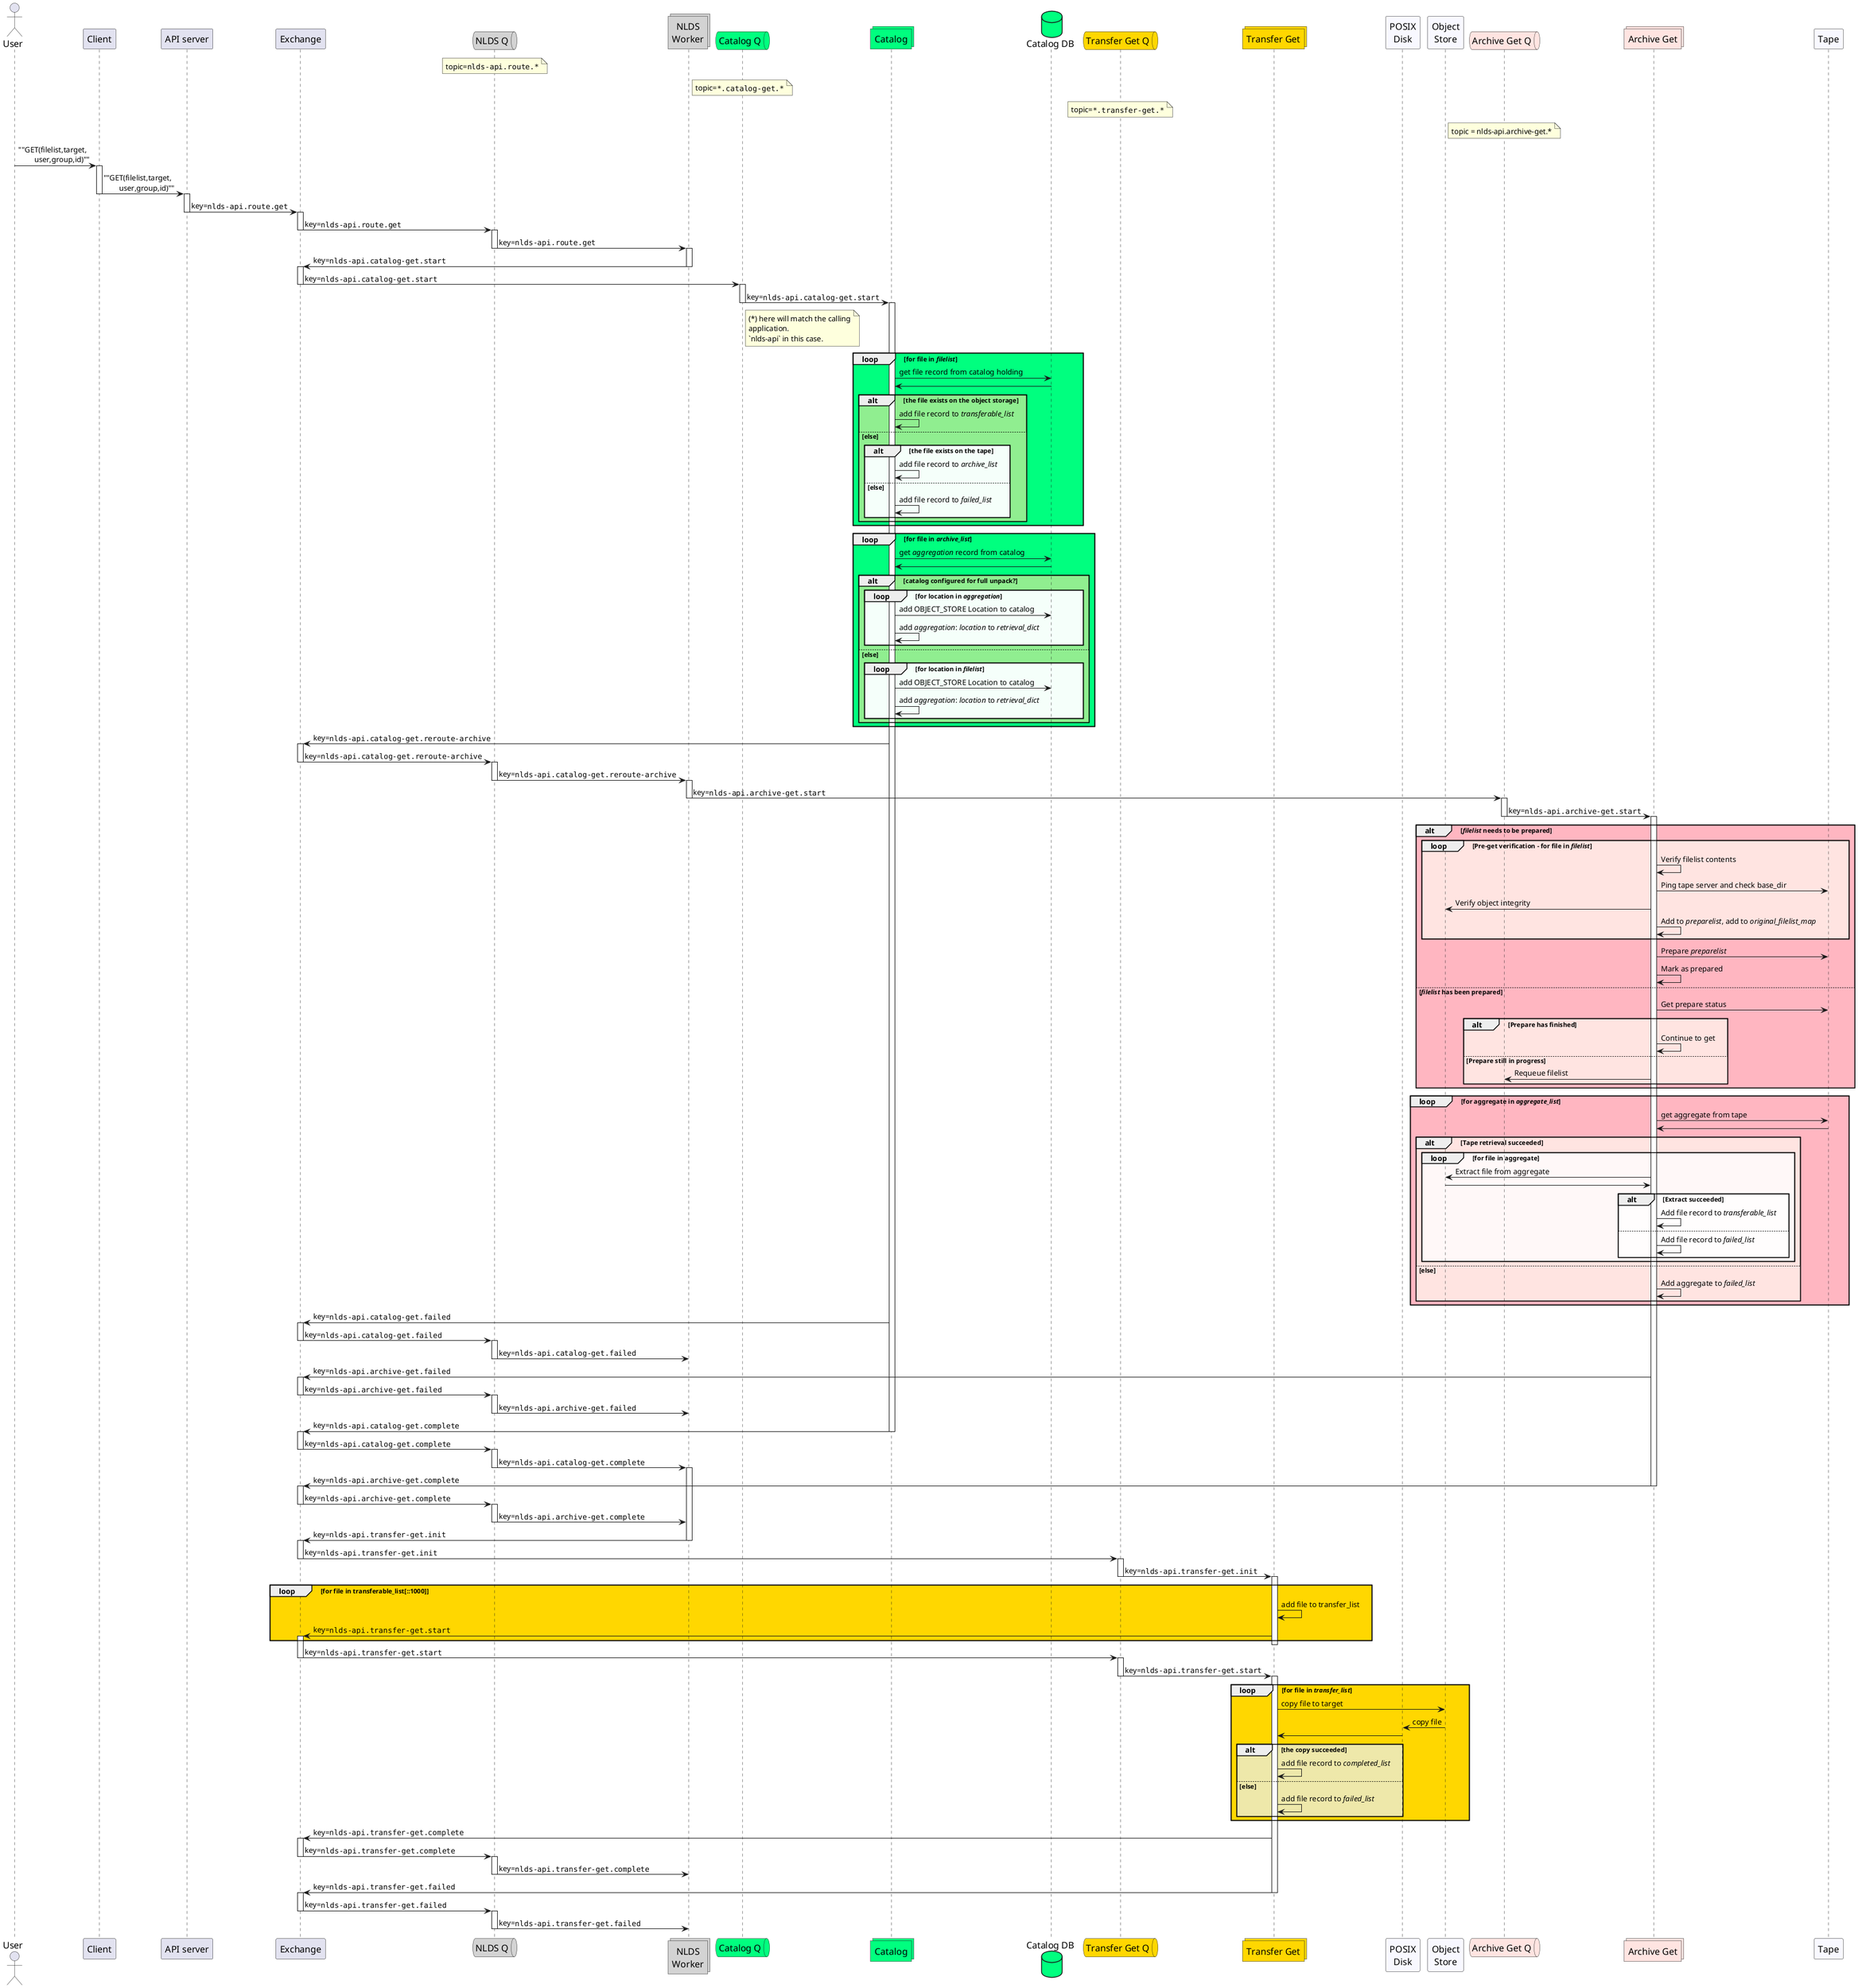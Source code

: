 @startuml message_flow_get_full
skinparam participantFontSize 16
skinparam participantFontName Futura

skinparam queueFontSize 16
skinparam queueFontName Futura

skinparam actorFontSize 16
skinparam actorFontName Futura

skinparam collectionsFontSize 16
skinparam collectionsFontName Futura

skinparam DatabaseFontSize 16
skinparam DatabaseFontName Futura

actor user as "User"
participant client as "Client"
participant server as "API server"
participant wex as "Exchange"

queue qw as "NLDS Q" #lightgrey
note over qw
    topic=""nlds-api.route.*""
end note
collections work as "NLDS\nWorker" #lightgrey

queue qc as "Catalog Q" #springgreen
collections catalog_get as "Catalog" #springgreen
database catalog_db as "Catalog DB" #springgreen
note over qc
    topic=""*.catalog-get.*""
end note

queue qt as "Transfer Get Q" #gold
note over qt
    topic=""*.transfer-get.*""
end note
collections transfer_get as "Transfer Get" #gold

participant disk as "POSIX\nDisk" #GhostWhite
participant obj as "Object\nStore" #GhostWhite

queue qag as "Archive Get Q" #MistyRose
note over qag
    topic = nlds-api.archive-get.*
end note
collections archive_gets as "Archive Get" #MistyRose

participant tape as "Tape" #GhostWhite

user -> client : ""GET(filelist,target,\n\tuser,group,id)""

activate client
client -> server : ""GET(filelist,target,\n\tuser,group,id)""
deactivate client

activate server
server -> wex : key=""nlds-api.route.get""
deactivate server

activate wex
wex -> qw : key=""nlds-api.route.get""
deactivate wex

activate qw
qw -> work : key=""nlds-api.route.get""
deactivate qw

activate work
work -> wex : key=""nlds-api.catalog-get.start""
deactivate work

activate wex
wex -> qc : key=""nlds-api.catalog-get.start""
deactivate wex

activate qc
qc -> catalog_get : key=""nlds-api.catalog-get.start""
deactivate qc
note right of qc
    (*) here will match the calling
    application.
    `nlds-api` in this case.
end note

activate catalog_get
loop #SpringGreen for file in //filelist//
    catalog_get -> catalog_db : get file record from catalog holding
    catalog_db -> catalog_get
    alt #LightGreen the file exists on the object storage
        catalog_get->catalog_get : add file record to //transferable_list//
    else else
        alt #MintCream the file exists on the tape
            catalog_get->catalog_get : add file record to //archive_list//
        else else
            catalog_get->catalog_get : add file record to //failed_list//
        end
    end
end 

loop #SpringGreen for file in //archive_list//
    catalog_get -> catalog_db : get //aggregation// record from catalog
    catalog_db -> catalog_get 
    alt #LightGreen catalog configured for full unpack?
        loop #MintCream for location in //aggregation//
            catalog_get->catalog_db: add OBJECT_STORE Location to catalog
            catalog_get->catalog_get: add //aggregation//: //location// to //retrieval_dict//
        end
        ' catalog_get->catalog_get: get the //aggregate_list//
    else else
        loop #MintCream for location in //filelist//
            catalog_get->catalog_db: add OBJECT_STORE Location to catalog
            catalog_get->catalog_get: add //aggregation//: //location// to //retrieval_dict//
        end
    end
end

catalog_get -> wex : key=""nlds-api.catalog-get.reroute-archive""

activate wex
wex -> qw : key=""nlds-api.catalog-get.reroute-archive""
deactivate wex
activate qw
qw -> work : key=""nlds-api.catalog-get.reroute-archive""
deactivate qw
activate work
work -> qag : key=""nlds-api.archive-get.start""
deactivate work
activate qag
qag -> archive_gets : key=""nlds-api.archive-get.start""
deactivate qag

activate archive_gets
alt #LightPink //filelist// needs to be prepared
    loop #MistyRose Pre-get verification - for file in //filelist//
        archive_gets->archive_gets: Verify filelist contents
        archive_gets->tape: Ping tape server and check base_dir
        archive_gets->obj: Verify object integrity
        archive_gets->archive_gets: Add to //preparelist//, add to //original_filelist_map//
    end
    archive_gets->tape: Prepare //preparelist//
    archive_gets->archive_gets: Mark as prepared
else //filelist// has been prepared
    archive_gets->tape: Get prepare status
    alt #MistyRose Prepare has finished
        archive_gets->archive_gets: Continue to get
    else Prepare still in progress
        archive_gets->qag: Requeue filelist
    end
end
loop #LightPink for aggregate in //aggregate_list//
    archive_gets -> tape : get aggregate from tape
    tape -> archive_gets
    alt #MistyRose Tape retrieval succeeded
        loop #FFF8F8 for file in aggregate
            archive_gets->obj : Extract file from aggregate
            obj->archive_gets
            alt #FFFDFD Extract succeeded
                archive_gets->archive_gets : Add file record to //transferable_list//
            else
                archive_gets->archive_gets : Add file record to //failed_list//
            end
        end
    else else
        archive_gets->archive_gets : Add aggregate to //failed_list//
    end
end

' catalog_get failed block
catalog_get -> wex : key=""nlds-api.catalog-get.failed""
activate wex
wex -> qw : key=""nlds-api.catalog-get.failed""
deactivate wex

activate qw
qw -> work : key=""nlds-api.catalog-get.failed""
deactivate qw

' archive_get failed block
archive_gets -> wex : key=""nlds-api.archive-get.failed""
activate wex
wex -> qw : key=""nlds-api.archive-get.failed""
deactivate wex

activate qw
qw -> work : key=""nlds-api.archive-get.failed""
deactivate qw

' catalog_get completed block
catalog_get -> wex : key=""nlds-api.catalog-get.complete""
deactivate catalog_get

activate wex
wex -> qw : key=""nlds-api.catalog-get.complete""
deactivate wex

activate qw
qw -> work : key=""nlds-api.catalog-get.complete""
deactivate qw


activate work

' archive_get completed block
archive_gets -> wex : key=""nlds-api.archive-get.complete""
deactivate archive_gets

activate wex
wex -> qw : key=""nlds-api.archive-get.complete""
deactivate wex

activate qw
qw -> work : key=""nlds-api.archive-get.complete""
deactivate qw

work -> wex : key=""nlds-api.transfer-get.init""
deactivate work

activate wex
wex -> qt : key=""nlds-api.transfer-get.init""
deactivate wex

activate qt
qt -> transfer_get : key=""nlds-api.transfer-get.init""
deactivate qt

activate transfer_get

loop #Gold for file in transferable_list[::1000]
transfer_get -> transfer_get : add file to transfer_list
transfer_get -> wex : key=""nlds-api.transfer-get.start""
activate wex
end
deactivate transfer_get

wex -> qt : key=""nlds-api.transfer-get.start""
deactivate wex

activate qt
qt -> transfer_get : key=""nlds-api.transfer-get.start""
deactivate qt

activate transfer_get

loop #Gold for file in //transfer_list//
    transfer_get -> obj : copy file to target
    obj -> disk : copy file
    disk -> transfer_get
    alt #PaleGoldenRod the copy succeeded
        transfer_get -> transfer_get : add file record to //completed_list//
    else else
        transfer_get -> transfer_get : add file record to //failed_list//
    end
end
transfer_get -> wex : key=""nlds-api.transfer-get.complete""
activate wex
wex -> qw : key=""nlds-api.transfer-get.complete""
deactivate wex
activate qw
qw -> work : key=""nlds-api.transfer-get.complete""
deactivate qw

transfer_get -> wex : key=""nlds-api.transfer-get.failed""
deactivate transfer_get

activate wex
wex -> qw : key=""nlds-api.transfer-get.failed""
deactivate wex
activate qw
qw -> work : key=""nlds-api.transfer-get.failed""
deactivate qw

deactivate transfer_get



@enduml